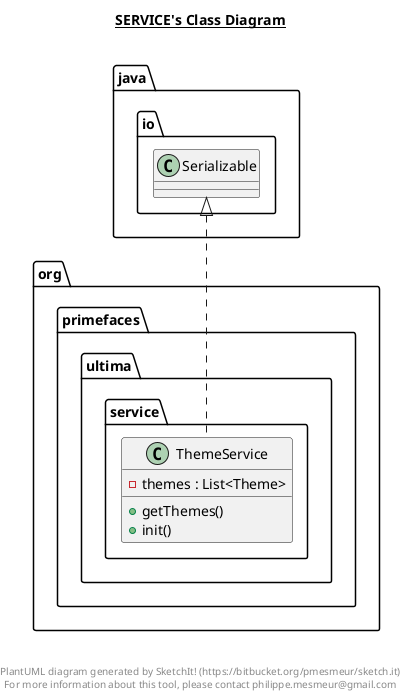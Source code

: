 @startuml

title __SERVICE's Class Diagram__\n

  namespace org.primefaces.ultima.service {
    class org.primefaces.ultima.service.ThemeService {
        - themes : List<Theme>
        + getThemes()
        + init()
    }
  }
  

  org.primefaces.ultima.service.ThemeService .up.|> java.io.Serializable


right footer


PlantUML diagram generated by SketchIt! (https://bitbucket.org/pmesmeur/sketch.it)
For more information about this tool, please contact philippe.mesmeur@gmail.com
endfooter

@enduml
